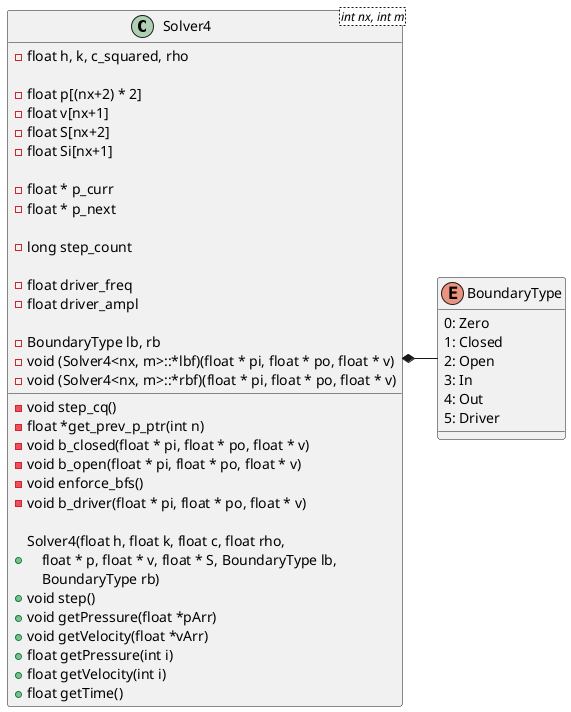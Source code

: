 @startuml sim
class Solver1<int nx> {
- float x[nx]
- float xi[nx+1]
- float rho[nx]
- float rhou[nx]
- float e[nx]
- float gamma
- float time

- float ui
- float fluxrho[nx+1]
- float fluxrhou[nx+1]
- float p[nx]


+ Solver1(float *x, float *rho, \n    float *rhou, float *e, \n    float gamma)
+ void step(float dt)
+ void getPressure(float *pArr)
+ float getTime()
}

class Solver2<int nx> {
- float x[nx + 2]
- float dt_dx[nx]
- float A[nx + 2]
- float Anorm[nx]

- float q1[2*(nx+2)] {field}
- float q2[2*(nx+2)] {field}
- float q3[2*(nx+2)] {field}

- float q1i[nx+1]
- float q2i[nx+1]
- float q3i[nx+1]

- float dt, t, c1, c2, c3, c4
- float *q1o, *q2o, *q3o
- float *q1n, *q2n, *q3n

- void swapArrs()

+ Solver2(float *x, float *A, \n    float *rho, float *rhou, \n    float *rhoe, float dt, \n    float gamma)
+ void setBoundaries(float q1l, \n    float q1r, float q2l, float q2r, \n    float q3l, float q3r)
+ void step()
+ void step2()
+ void getPressure(float *pArr)
+ float getTime()

}

class Solver3<int nx> {
- float x[nx + 2];
- float dt_dx[nx];
- float S[nx + 2];
- float Snorm[nx];
- float e[nx+2];
- float ei[nx+1];

- float q1[2*(nx+2)]; {field}
- float q2[2*(nx+2)]; {field}
- float q1f[nx+1];
- float q2f[nx+1];
- float ui[nx+1];

- float dt, t, c1, c2;
- float *q1o, *q2o
- float *q1n, *q2n;

- float ampl
- float freq

- void swapArrs()

+ Solver3(float *x, float *S, \n    float *rho, float *rhou, \n    float *e, float dt, \n    float gamma)
+ void setBoundaries(float q1l, \n    float q1r, float q2l, float q2r)
+ void step()
+ void getPressure(float *pArr)
+ void getVelocity(float *vArr)
+ float getTime()
}

class Solver4<int nx, int m> {
- float h, k, c_squared, rho

- float p[(nx+2) * 2] {field}
- float v[nx+1]
- float S[nx+2]
- float Si[nx+1]

- float * p_curr
- float * p_next

- long step_count

- float driver_freq
- float driver_ampl

- BoundaryType lb, rb
- void (Solver4<nx, m>::*lbf)(float * pi, float * po, float * v) {field}
- void (Solver4<nx, m>::*rbf)(float * pi, float * po, float * v) {field}

- void step_cq()
- float *get_prev_p_ptr(int n)
- void b_closed(float * pi, float * po, float * v)
- void b_open(float * pi, float * po, float * v)
- void enforce_bfs()
- void b_driver(float * pi, float * po, float * v)

+ Solver4(float h, float k, float c, float rho, \n    float * p, float * v, float * S, BoundaryType lb, \n    BoundaryType rb)
+ void step()
+ void getPressure(float *pArr)
+ void getVelocity(float *vArr)
+ float getPressure(int i)
+ float getVelocity(int i)
+ float getTime()
}

class Solver5<int nx> {
- float h
- float k
- float qvv[m][nx+1]
- float qpv[m+1][nx+1]
- float qpp[m][nx+2]
- float qvp0[m+1][nx+2]
- float qvp1[m+1][nx+2]
- float qup[m+1]
- float p[(nx+2)*(m+2)] {field}
- float v[(nx+1)*(m+2)] {field}
- long step_count
- BoundaryType lb
- BoundaryType rb
- float driver_freq
- float driver_ampl
- void (Solver5<nx, m>::*lbfp)(float *pi, float *po)
- void (Solver5<nx, m>::*rbfp)(float *pi, float *po)
- void (Solver5<nx, m>::*lbfv)(float *vi, float *vo)
- void (Solver5<nx, m>::*rbfv)(float *vi, float *vo)
}

enum BoundaryType {
0: Zero
1: Closed
2: Open
3: In
4: Out
5: Driver
}

Solver4 *- BoundaryType
Solver5 *- BoundaryType

remove Solver1
remove Solver2
remove Solver3
remove Solver5
@enduml